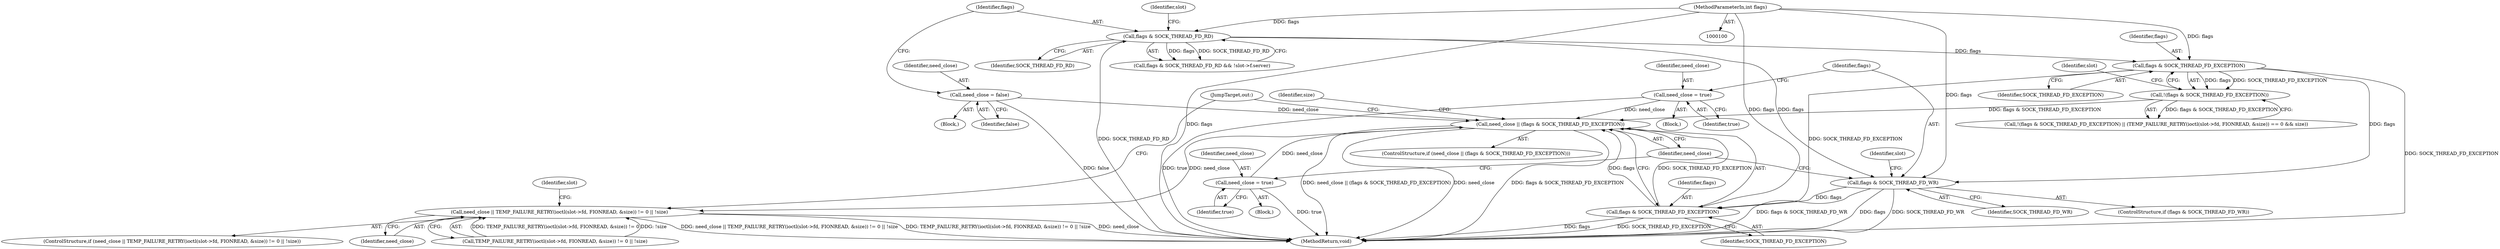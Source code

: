 digraph "0_Android_472271b153c5dc53c28beac55480a8d8434b2d5c_34@API" {
"1000214" [label="(Call,need_close || (flags & SOCK_THREAD_FD_EXCEPTION))"];
"1000181" [label="(Call,need_close = true)"];
"1000210" [label="(Call,need_close = true)"];
"1000118" [label="(Call,need_close = false)"];
"1000146" [label="(Call,!(flags & SOCK_THREAD_FD_EXCEPTION))"];
"1000147" [label="(Call,flags & SOCK_THREAD_FD_EXCEPTION)"];
"1000123" [label="(Call,flags & SOCK_THREAD_FD_RD)"];
"1000102" [label="(MethodParameterIn,int flags)"];
"1000216" [label="(Call,flags & SOCK_THREAD_FD_EXCEPTION)"];
"1000185" [label="(Call,flags & SOCK_THREAD_FD_WR)"];
"1000225" [label="(Call,need_close || TEMP_FAILURE_RETRY(ioctl(slot->fd, FIONREAD, &size)) != 0 || !size)"];
"1000185" [label="(Call,flags & SOCK_THREAD_FD_WR)"];
"1000217" [label="(Identifier,flags)"];
"1000246" [label="(MethodReturn,void)"];
"1000119" [label="(Identifier,need_close)"];
"1000224" [label="(ControlStructure,if (need_close || TEMP_FAILURE_RETRY(ioctl(slot->fd, FIONREAD, &size)) != 0 || !size))"];
"1000104" [label="(Block,)"];
"1000129" [label="(Identifier,slot)"];
"1000146" [label="(Call,!(flags & SOCK_THREAD_FD_EXCEPTION))"];
"1000225" [label="(Call,need_close || TEMP_FAILURE_RETRY(ioctl(slot->fd, FIONREAD, &size)) != 0 || !size)"];
"1000187" [label="(Identifier,SOCK_THREAD_FD_WR)"];
"1000215" [label="(Identifier,need_close)"];
"1000155" [label="(Identifier,slot)"];
"1000213" [label="(ControlStructure,if (need_close || (flags & SOCK_THREAD_FD_EXCEPTION)))"];
"1000122" [label="(Call,flags & SOCK_THREAD_FD_RD && !slot->f.server)"];
"1000194" [label="(Identifier,slot)"];
"1000214" [label="(Call,need_close || (flags & SOCK_THREAD_FD_EXCEPTION))"];
"1000211" [label="(Identifier,need_close)"];
"1000216" [label="(Call,flags & SOCK_THREAD_FD_EXCEPTION)"];
"1000148" [label="(Identifier,flags)"];
"1000125" [label="(Identifier,SOCK_THREAD_FD_RD)"];
"1000200" [label="(Block,)"];
"1000181" [label="(Call,need_close = true)"];
"1000242" [label="(JumpTarget,out:)"];
"1000210" [label="(Call,need_close = true)"];
"1000149" [label="(Identifier,SOCK_THREAD_FD_EXCEPTION)"];
"1000102" [label="(MethodParameterIn,int flags)"];
"1000184" [label="(ControlStructure,if (flags & SOCK_THREAD_FD_WR))"];
"1000182" [label="(Identifier,need_close)"];
"1000222" [label="(Identifier,size)"];
"1000241" [label="(Identifier,slot)"];
"1000186" [label="(Identifier,flags)"];
"1000227" [label="(Call,TEMP_FAILURE_RETRY(ioctl(slot->fd, FIONREAD, &size)) != 0 || !size)"];
"1000147" [label="(Call,flags & SOCK_THREAD_FD_EXCEPTION)"];
"1000218" [label="(Identifier,SOCK_THREAD_FD_EXCEPTION)"];
"1000145" [label="(Call,!(flags & SOCK_THREAD_FD_EXCEPTION) || (TEMP_FAILURE_RETRY(ioctl(slot->fd, FIONREAD, &size)) == 0 && size))"];
"1000183" [label="(Identifier,true)"];
"1000212" [label="(Identifier,true)"];
"1000120" [label="(Identifier,false)"];
"1000118" [label="(Call,need_close = false)"];
"1000226" [label="(Identifier,need_close)"];
"1000171" [label="(Block,)"];
"1000123" [label="(Call,flags & SOCK_THREAD_FD_RD)"];
"1000124" [label="(Identifier,flags)"];
"1000214" -> "1000213"  [label="AST: "];
"1000214" -> "1000215"  [label="CFG: "];
"1000214" -> "1000216"  [label="CFG: "];
"1000215" -> "1000214"  [label="AST: "];
"1000216" -> "1000214"  [label="AST: "];
"1000222" -> "1000214"  [label="CFG: "];
"1000242" -> "1000214"  [label="CFG: "];
"1000214" -> "1000246"  [label="DDG: flags & SOCK_THREAD_FD_EXCEPTION"];
"1000214" -> "1000246"  [label="DDG: need_close || (flags & SOCK_THREAD_FD_EXCEPTION)"];
"1000214" -> "1000246"  [label="DDG: need_close"];
"1000181" -> "1000214"  [label="DDG: need_close"];
"1000210" -> "1000214"  [label="DDG: need_close"];
"1000118" -> "1000214"  [label="DDG: need_close"];
"1000146" -> "1000214"  [label="DDG: flags & SOCK_THREAD_FD_EXCEPTION"];
"1000216" -> "1000214"  [label="DDG: flags"];
"1000216" -> "1000214"  [label="DDG: SOCK_THREAD_FD_EXCEPTION"];
"1000214" -> "1000225"  [label="DDG: need_close"];
"1000181" -> "1000171"  [label="AST: "];
"1000181" -> "1000183"  [label="CFG: "];
"1000182" -> "1000181"  [label="AST: "];
"1000183" -> "1000181"  [label="AST: "];
"1000186" -> "1000181"  [label="CFG: "];
"1000181" -> "1000246"  [label="DDG: true"];
"1000210" -> "1000200"  [label="AST: "];
"1000210" -> "1000212"  [label="CFG: "];
"1000211" -> "1000210"  [label="AST: "];
"1000212" -> "1000210"  [label="AST: "];
"1000215" -> "1000210"  [label="CFG: "];
"1000210" -> "1000246"  [label="DDG: true"];
"1000118" -> "1000104"  [label="AST: "];
"1000118" -> "1000120"  [label="CFG: "];
"1000119" -> "1000118"  [label="AST: "];
"1000120" -> "1000118"  [label="AST: "];
"1000124" -> "1000118"  [label="CFG: "];
"1000118" -> "1000246"  [label="DDG: false"];
"1000146" -> "1000145"  [label="AST: "];
"1000146" -> "1000147"  [label="CFG: "];
"1000147" -> "1000146"  [label="AST: "];
"1000155" -> "1000146"  [label="CFG: "];
"1000145" -> "1000146"  [label="CFG: "];
"1000146" -> "1000145"  [label="DDG: flags & SOCK_THREAD_FD_EXCEPTION"];
"1000147" -> "1000146"  [label="DDG: flags"];
"1000147" -> "1000146"  [label="DDG: SOCK_THREAD_FD_EXCEPTION"];
"1000147" -> "1000149"  [label="CFG: "];
"1000148" -> "1000147"  [label="AST: "];
"1000149" -> "1000147"  [label="AST: "];
"1000147" -> "1000246"  [label="DDG: SOCK_THREAD_FD_EXCEPTION"];
"1000123" -> "1000147"  [label="DDG: flags"];
"1000102" -> "1000147"  [label="DDG: flags"];
"1000147" -> "1000185"  [label="DDG: flags"];
"1000147" -> "1000216"  [label="DDG: SOCK_THREAD_FD_EXCEPTION"];
"1000123" -> "1000122"  [label="AST: "];
"1000123" -> "1000125"  [label="CFG: "];
"1000124" -> "1000123"  [label="AST: "];
"1000125" -> "1000123"  [label="AST: "];
"1000129" -> "1000123"  [label="CFG: "];
"1000122" -> "1000123"  [label="CFG: "];
"1000123" -> "1000246"  [label="DDG: SOCK_THREAD_FD_RD"];
"1000123" -> "1000122"  [label="DDG: flags"];
"1000123" -> "1000122"  [label="DDG: SOCK_THREAD_FD_RD"];
"1000102" -> "1000123"  [label="DDG: flags"];
"1000123" -> "1000185"  [label="DDG: flags"];
"1000102" -> "1000100"  [label="AST: "];
"1000102" -> "1000246"  [label="DDG: flags"];
"1000102" -> "1000185"  [label="DDG: flags"];
"1000102" -> "1000216"  [label="DDG: flags"];
"1000216" -> "1000218"  [label="CFG: "];
"1000217" -> "1000216"  [label="AST: "];
"1000218" -> "1000216"  [label="AST: "];
"1000216" -> "1000246"  [label="DDG: flags"];
"1000216" -> "1000246"  [label="DDG: SOCK_THREAD_FD_EXCEPTION"];
"1000185" -> "1000216"  [label="DDG: flags"];
"1000185" -> "1000184"  [label="AST: "];
"1000185" -> "1000187"  [label="CFG: "];
"1000186" -> "1000185"  [label="AST: "];
"1000187" -> "1000185"  [label="AST: "];
"1000194" -> "1000185"  [label="CFG: "];
"1000215" -> "1000185"  [label="CFG: "];
"1000185" -> "1000246"  [label="DDG: flags & SOCK_THREAD_FD_WR"];
"1000185" -> "1000246"  [label="DDG: flags"];
"1000185" -> "1000246"  [label="DDG: SOCK_THREAD_FD_WR"];
"1000225" -> "1000224"  [label="AST: "];
"1000225" -> "1000226"  [label="CFG: "];
"1000225" -> "1000227"  [label="CFG: "];
"1000226" -> "1000225"  [label="AST: "];
"1000227" -> "1000225"  [label="AST: "];
"1000241" -> "1000225"  [label="CFG: "];
"1000242" -> "1000225"  [label="CFG: "];
"1000225" -> "1000246"  [label="DDG: need_close || TEMP_FAILURE_RETRY(ioctl(slot->fd, FIONREAD, &size)) != 0 || !size"];
"1000225" -> "1000246"  [label="DDG: TEMP_FAILURE_RETRY(ioctl(slot->fd, FIONREAD, &size)) != 0 || !size"];
"1000225" -> "1000246"  [label="DDG: need_close"];
"1000227" -> "1000225"  [label="DDG: TEMP_FAILURE_RETRY(ioctl(slot->fd, FIONREAD, &size)) != 0"];
"1000227" -> "1000225"  [label="DDG: !size"];
}
